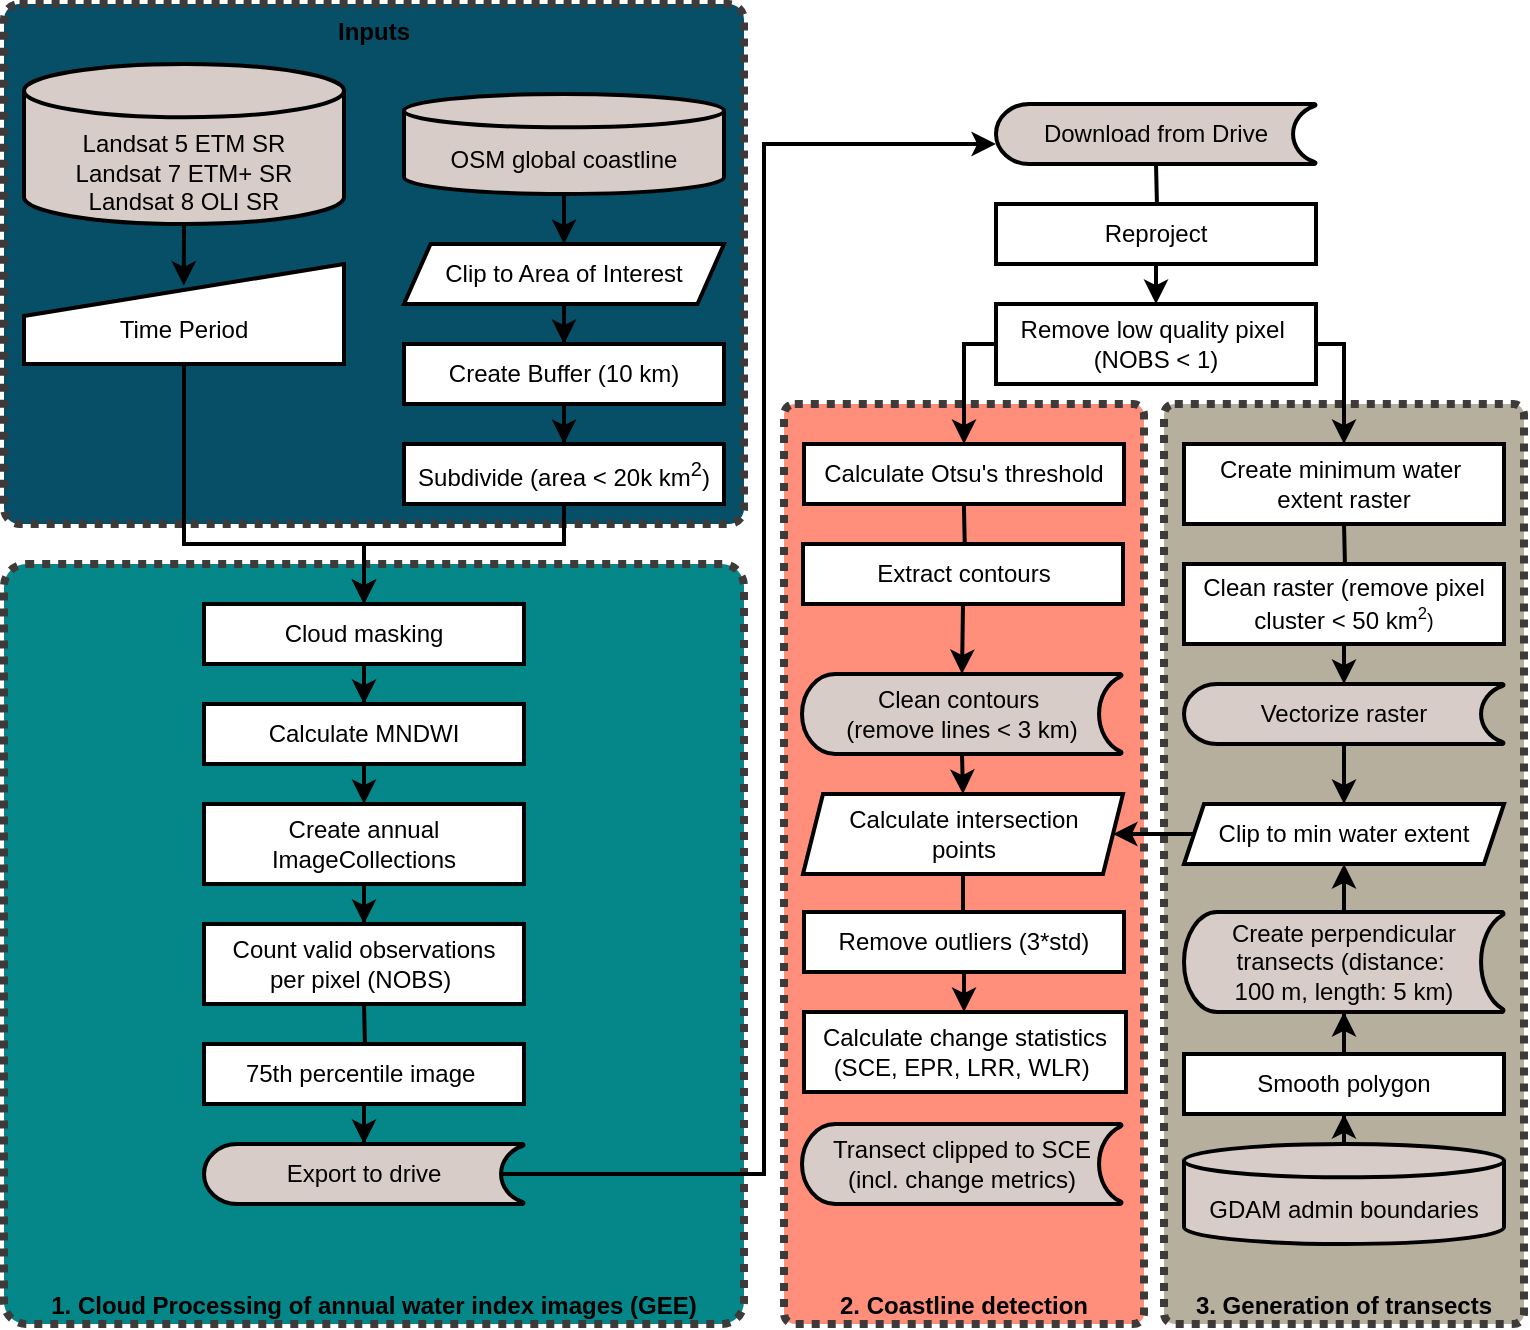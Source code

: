<mxfile scale="2" border="0">
    <diagram id="DBIpVV0om-4YAddCiOre" name="Page-1">
        <mxGraphModel dx="1137" dy="792" grid="1" gridSize="10" guides="1" tooltips="1" connect="1" arrows="1" fold="1" page="1" pageScale="1" pageWidth="827" pageHeight="1169" background="none" math="0" shadow="0">
            <root>
                <mxCell id="0"/>
                <mxCell id="1" parent="0"/>
                <mxCell id="156" value="&lt;b&gt;&lt;font color=&quot;#000000&quot;&gt;2. Coastline detection&lt;/font&gt;&lt;/b&gt;" style="rounded=1;whiteSpace=wrap;html=1;strokeWidth=4;arcSize=3;dashed=1;verticalAlign=bottom;rotation=0;dashPattern=1 1;fillColor=#FF8F7A;strokeColor=#3D3A39;" parent="1" vertex="1">
                    <mxGeometry x="410" y="260" width="180" height="460" as="geometry"/>
                </mxCell>
                <mxCell id="143" value="&lt;b&gt;&lt;font color=&quot;#000000&quot;&gt;Inputs&lt;/font&gt;&lt;/b&gt;" style="rounded=1;whiteSpace=wrap;html=1;strokeWidth=4;arcSize=3;dashed=1;verticalAlign=top;dashPattern=1 1;fillColor=#074E67;strokeColor=#3D3A39;" parent="1" vertex="1">
                    <mxGeometry x="20" y="60" width="370" height="260" as="geometry"/>
                </mxCell>
                <mxCell id="137" value="&lt;b&gt;&lt;font color=&quot;#000000&quot;&gt;1. Cloud Processing of annual water index images (GEE)&lt;/font&gt;&lt;/b&gt;" style="rounded=1;whiteSpace=wrap;html=1;strokeWidth=4;arcSize=3;dashed=1;verticalAlign=bottom;dashPattern=1 1;fillColor=#05878a;strokeColor=#3D3A39;" parent="1" vertex="1">
                    <mxGeometry x="20" y="340" width="370" height="380" as="geometry"/>
                </mxCell>
                <mxCell id="140" value="&lt;b&gt;&lt;font color=&quot;#000000&quot;&gt;3. Generation&amp;nbsp;of transects&lt;/font&gt;&lt;/b&gt;" style="rounded=1;whiteSpace=wrap;html=1;strokeWidth=4;arcSize=3;dashed=1;verticalAlign=bottom;rotation=0;dashPattern=1 1;fillColor=#B6AF9D;strokeColor=#3D3A39;" parent="1" vertex="1">
                    <mxGeometry x="600" y="260" width="180" height="460" as="geometry"/>
                </mxCell>
                <mxCell id="132" style="edgeStyle=orthogonalEdgeStyle;rounded=0;orthogonalLoop=1;jettySize=auto;html=1;exitX=0.5;exitY=1;exitDx=0;exitDy=0;exitPerimeter=0;entryX=0.499;entryY=0.217;entryDx=0;entryDy=0;entryPerimeter=0;strokeWidth=2;" parent="1" source="8" target="11" edge="1">
                    <mxGeometry relative="1" as="geometry"/>
                </mxCell>
                <mxCell id="8" value="&lt;br&gt;&lt;br&gt;Landsat 5 ETM SR&lt;br&gt;Landsat 7 ETM+ SR&lt;br&gt;Landsat 8 OLI SR" style="strokeWidth=2;html=1;shape=mxgraph.flowchart.database;whiteSpace=wrap;verticalAlign=middle;fillColor=#d7ccc8;" parent="1" vertex="1">
                    <mxGeometry x="30" y="90" width="160" height="80" as="geometry"/>
                </mxCell>
                <mxCell id="110" style="edgeStyle=orthogonalEdgeStyle;rounded=0;orthogonalLoop=1;jettySize=auto;html=1;exitX=0.5;exitY=1;exitDx=0;exitDy=0;exitPerimeter=0;entryX=0.5;entryY=0;entryDx=0;entryDy=0;strokeWidth=2;" parent="1" source="10" target="109" edge="1">
                    <mxGeometry relative="1" as="geometry"/>
                </mxCell>
                <mxCell id="10" value="&lt;br&gt;OSM global coastline" style="strokeWidth=2;html=1;shape=mxgraph.flowchart.database;whiteSpace=wrap;verticalAlign=middle;fillColor=#d7ccc8;" parent="1" vertex="1">
                    <mxGeometry x="220" y="105" width="160" height="50" as="geometry"/>
                </mxCell>
                <mxCell id="128" style="edgeStyle=orthogonalEdgeStyle;rounded=0;orthogonalLoop=1;jettySize=auto;html=1;exitX=0.5;exitY=1;exitDx=0;exitDy=0;entryX=0.5;entryY=0;entryDx=0;entryDy=0;strokeWidth=2;" parent="1" source="11" edge="1">
                    <mxGeometry relative="1" as="geometry">
                        <Array as="points">
                            <mxPoint x="110" y="240"/>
                            <mxPoint x="110" y="330"/>
                            <mxPoint x="200" y="330"/>
                        </Array>
                        <mxPoint x="200" y="360.0" as="targetPoint"/>
                    </mxGeometry>
                </mxCell>
                <mxCell id="11" value="&lt;br&gt;Time Period" style="html=1;strokeWidth=2;shape=manualInput;whiteSpace=wrap;rounded=1;size=26;arcSize=0;" parent="1" vertex="1">
                    <mxGeometry x="30" y="190" width="160" height="50" as="geometry"/>
                </mxCell>
                <mxCell id="17" value="" style="edgeStyle=orthogonalEdgeStyle;rounded=0;orthogonalLoop=1;jettySize=auto;html=1;strokeWidth=2;" parent="1" source="14" target="16" edge="1">
                    <mxGeometry relative="1" as="geometry"/>
                </mxCell>
                <mxCell id="14" value="Create Buffer (10 km)" style="whiteSpace=wrap;html=1;strokeWidth=2;" parent="1" vertex="1">
                    <mxGeometry x="220" y="230" width="160" height="30" as="geometry"/>
                </mxCell>
                <mxCell id="23" style="edgeStyle=orthogonalEdgeStyle;rounded=0;orthogonalLoop=1;jettySize=auto;html=1;exitX=0.5;exitY=1;exitDx=0;exitDy=0;strokeWidth=2;entryX=0.5;entryY=0;entryDx=0;entryDy=0;" parent="1" source="16" target="25" edge="1">
                    <mxGeometry relative="1" as="geometry">
                        <mxPoint x="200" y="360" as="targetPoint"/>
                        <Array as="points">
                            <mxPoint x="300" y="330"/>
                            <mxPoint x="200" y="330"/>
                        </Array>
                    </mxGeometry>
                </mxCell>
                <mxCell id="16" value="Subdivide (area &amp;lt; 20k km&lt;sup&gt;2&lt;/sup&gt;)" style="whiteSpace=wrap;html=1;strokeWidth=2;" parent="1" vertex="1">
                    <mxGeometry x="220" y="280" width="160" height="30" as="geometry"/>
                </mxCell>
                <mxCell id="28" value="" style="edgeStyle=orthogonalEdgeStyle;rounded=0;orthogonalLoop=1;jettySize=auto;html=1;strokeWidth=2;" parent="1" source="25" target="27" edge="1">
                    <mxGeometry relative="1" as="geometry"/>
                </mxCell>
                <mxCell id="25" value="Cloud masking" style="whiteSpace=wrap;html=1;strokeWidth=2;" parent="1" vertex="1">
                    <mxGeometry x="120" y="360" width="160" height="30" as="geometry"/>
                </mxCell>
                <mxCell id="31" style="edgeStyle=orthogonalEdgeStyle;rounded=0;orthogonalLoop=1;jettySize=auto;html=1;exitX=0.5;exitY=1;exitDx=0;exitDy=0;entryX=0.5;entryY=0;entryDx=0;entryDy=0;strokeWidth=2;" parent="1" source="27" target="29" edge="1">
                    <mxGeometry relative="1" as="geometry"/>
                </mxCell>
                <mxCell id="27" value="Calculate MNDWI" style="whiteSpace=wrap;html=1;strokeWidth=2;" parent="1" vertex="1">
                    <mxGeometry x="120" y="410" width="160" height="30" as="geometry"/>
                </mxCell>
                <mxCell id="33" value="" style="edgeStyle=orthogonalEdgeStyle;rounded=0;orthogonalLoop=1;jettySize=auto;html=1;strokeWidth=2;entryX=0.5;entryY=0;entryDx=0;entryDy=0;" parent="1" source="29" target="141" edge="1">
                    <mxGeometry relative="1" as="geometry">
                        <mxPoint x="200" y="530" as="targetPoint"/>
                    </mxGeometry>
                </mxCell>
                <mxCell id="29" value="Create annual ImageCollections" style="whiteSpace=wrap;html=1;strokeWidth=2;" parent="1" vertex="1">
                    <mxGeometry x="120" y="460" width="160" height="40" as="geometry"/>
                </mxCell>
                <mxCell id="35" value="" style="edgeStyle=orthogonalEdgeStyle;rounded=0;orthogonalLoop=1;jettySize=auto;html=1;strokeWidth=2;" parent="1" target="34" edge="1">
                    <mxGeometry relative="1" as="geometry">
                        <mxPoint x="200" y="560" as="sourcePoint"/>
                    </mxGeometry>
                </mxCell>
                <mxCell id="167" value="" style="edgeStyle=orthogonalEdgeStyle;rounded=0;orthogonalLoop=1;jettySize=auto;html=1;strokeWidth=2;" parent="1" source="34" target="142" edge="1">
                    <mxGeometry relative="1" as="geometry"/>
                </mxCell>
                <mxCell id="34" value="&lt;span style=&quot;font-family: &amp;#34;helvetica&amp;#34;&quot;&gt;75th&amp;nbsp;percentile image&amp;nbsp;&lt;/span&gt;" style="whiteSpace=wrap;html=1;strokeWidth=2;" parent="1" vertex="1">
                    <mxGeometry x="120" y="580" width="160" height="30" as="geometry"/>
                </mxCell>
                <mxCell id="36" style="edgeStyle=orthogonalEdgeStyle;rounded=0;orthogonalLoop=1;jettySize=auto;html=1;exitX=0.5;exitY=1;exitDx=0;exitDy=0;" parent="1" source="34" target="34" edge="1">
                    <mxGeometry relative="1" as="geometry"/>
                </mxCell>
                <mxCell id="48" value="" style="edgeStyle=orthogonalEdgeStyle;rounded=0;orthogonalLoop=1;jettySize=auto;html=1;exitX=0.93;exitY=0.5;exitDx=0;exitDy=0;exitPerimeter=0;strokeWidth=2;entryX=0;entryY=0.5;entryDx=0;entryDy=0;entryPerimeter=0;" parent="1" source="142" edge="1">
                    <mxGeometry relative="1" as="geometry">
                        <mxPoint x="258.8" y="760" as="sourcePoint"/>
                        <mxPoint x="516" y="130" as="targetPoint"/>
                        <Array as="points">
                            <mxPoint x="400" y="645"/>
                            <mxPoint x="400" y="130"/>
                        </Array>
                    </mxGeometry>
                </mxCell>
                <mxCell id="50" value="" style="edgeStyle=orthogonalEdgeStyle;rounded=0;orthogonalLoop=1;jettySize=auto;html=1;strokeWidth=2;" parent="1" target="49" edge="1">
                    <mxGeometry relative="1" as="geometry">
                        <mxPoint x="596" y="140" as="sourcePoint"/>
                    </mxGeometry>
                </mxCell>
                <mxCell id="52" value="" style="edgeStyle=orthogonalEdgeStyle;rounded=0;orthogonalLoop=1;jettySize=auto;html=1;strokeWidth=2;" parent="1" source="49" edge="1">
                    <mxGeometry relative="1" as="geometry">
                        <mxPoint x="596.034" y="210" as="targetPoint"/>
                    </mxGeometry>
                </mxCell>
                <mxCell id="49" value="Reproject" style="whiteSpace=wrap;html=1;dashed=0;strokeWidth=2;" parent="1" vertex="1">
                    <mxGeometry x="516" y="160" width="160" height="30" as="geometry"/>
                </mxCell>
                <mxCell id="60" value="" style="edgeStyle=orthogonalEdgeStyle;rounded=0;orthogonalLoop=1;jettySize=auto;html=1;strokeWidth=2;" parent="1" target="59" edge="1">
                    <mxGeometry relative="1" as="geometry">
                        <mxPoint x="499.941" y="310" as="sourcePoint"/>
                    </mxGeometry>
                </mxCell>
                <mxCell id="133" style="edgeStyle=orthogonalEdgeStyle;rounded=0;orthogonalLoop=1;jettySize=auto;html=1;exitX=0.5;exitY=1;exitDx=0;exitDy=0;entryX=0.5;entryY=0;entryDx=0;entryDy=0;strokeWidth=2;entryPerimeter=0;" parent="1" source="59" target="121" edge="1">
                    <mxGeometry relative="1" as="geometry">
                        <mxPoint x="501" y="380.0" as="targetPoint"/>
                    </mxGeometry>
                </mxCell>
                <mxCell id="59" value="&lt;span&gt;Extract contours&lt;/span&gt;" style="whiteSpace=wrap;html=1;dashed=0;strokeWidth=2;" parent="1" vertex="1">
                    <mxGeometry x="419.5" y="330" width="160" height="30" as="geometry"/>
                </mxCell>
                <mxCell id="67" value="" style="edgeStyle=orthogonalEdgeStyle;rounded=0;orthogonalLoop=1;jettySize=auto;html=1;strokeWidth=2;" parent="1" target="66" edge="1">
                    <mxGeometry relative="1" as="geometry">
                        <mxPoint x="690" y="320" as="sourcePoint"/>
                    </mxGeometry>
                </mxCell>
                <mxCell id="69" value="" style="edgeStyle=orthogonalEdgeStyle;rounded=0;orthogonalLoop=1;jettySize=auto;html=1;strokeWidth=2;" parent="1" source="66" edge="1">
                    <mxGeometry relative="1" as="geometry">
                        <mxPoint x="690" y="400" as="targetPoint"/>
                    </mxGeometry>
                </mxCell>
                <mxCell id="66" value="Clean raster (remove pixel cluster &amp;lt; 50 km&lt;span style=&quot;font-size: 10px&quot;&gt;&lt;sup&gt;2&lt;/sup&gt;)&lt;/span&gt;" style="whiteSpace=wrap;html=1;dashed=0;strokeWidth=2;" parent="1" vertex="1">
                    <mxGeometry x="610" y="340" width="160" height="40" as="geometry"/>
                </mxCell>
                <mxCell id="162" value="" style="edgeStyle=orthogonalEdgeStyle;rounded=0;orthogonalLoop=1;jettySize=auto;html=1;strokeWidth=2;entryX=0.5;entryY=1;entryDx=0;entryDy=0;" parent="1" source="70" target="73" edge="1">
                    <mxGeometry relative="1" as="geometry"/>
                </mxCell>
                <mxCell id="70" value="&lt;br&gt;GDAM admin boundaries" style="strokeWidth=2;html=1;shape=mxgraph.flowchart.database;whiteSpace=wrap;verticalAlign=middle;fillColor=#d7ccc8;" parent="1" vertex="1">
                    <mxGeometry x="610" y="630" width="160" height="50" as="geometry"/>
                </mxCell>
                <mxCell id="163" value="" style="edgeStyle=orthogonalEdgeStyle;rounded=0;orthogonalLoop=1;jettySize=auto;html=1;strokeWidth=2;" parent="1" source="73" target="116" edge="1">
                    <mxGeometry relative="1" as="geometry"/>
                </mxCell>
                <mxCell id="73" value="Smooth polygon" style="whiteSpace=wrap;html=1;dashed=0;strokeWidth=2;" parent="1" vertex="1">
                    <mxGeometry x="610" y="585" width="160" height="30" as="geometry"/>
                </mxCell>
                <mxCell id="154" value="" style="edgeStyle=orthogonalEdgeStyle;rounded=0;orthogonalLoop=1;jettySize=auto;html=1;entryX=0.5;entryY=0;entryDx=0;entryDy=0;strokeWidth=2;" parent="1" source="90" target="144" edge="1">
                    <mxGeometry relative="1" as="geometry"/>
                </mxCell>
                <mxCell id="90" value="Calculate intersection &lt;br&gt;points" style="shape=parallelogram;perimeter=parallelogramPerimeter;whiteSpace=wrap;html=1;fixedSize=1;dashed=0;strokeWidth=2;size=10;" parent="1" vertex="1">
                    <mxGeometry x="419.5" y="455" width="160" height="40" as="geometry"/>
                </mxCell>
                <mxCell id="76zILk3vPqKs6lgeviAI-170" style="edgeStyle=orthogonalEdgeStyle;rounded=0;orthogonalLoop=1;jettySize=auto;html=1;exitX=0.5;exitY=1;exitDx=0;exitDy=0;strokeWidth=2;" parent="1" source="109" target="14" edge="1">
                    <mxGeometry relative="1" as="geometry"/>
                </mxCell>
                <mxCell id="109" value="&lt;span&gt;Clip to Area of Interest&lt;/span&gt;" style="shape=parallelogram;perimeter=parallelogramPerimeter;whiteSpace=wrap;html=1;dashed=0;size=0.083;strokeWidth=2;" parent="1" vertex="1">
                    <mxGeometry x="220" y="180" width="160" height="30" as="geometry"/>
                </mxCell>
                <mxCell id="112" style="edgeStyle=orthogonalEdgeStyle;rounded=0;orthogonalLoop=1;jettySize=auto;html=1;exitX=1;exitY=0.5;exitDx=0;exitDy=0;entryX=0.5;entryY=0;entryDx=0;entryDy=0;strokeWidth=2;" parent="1" source="119" target="114" edge="1">
                    <mxGeometry relative="1" as="geometry">
                        <mxPoint x="668.8" y="220" as="sourcePoint"/>
                        <mxPoint x="700" y="280" as="targetPoint"/>
                        <Array as="points">
                            <mxPoint x="690" y="230"/>
                        </Array>
                    </mxGeometry>
                </mxCell>
                <mxCell id="113" value="Download from Drive" style="strokeWidth=2;html=1;shape=mxgraph.flowchart.stored_data;whiteSpace=wrap;fillColor=#d7ccc8;" parent="1" vertex="1">
                    <mxGeometry x="516" y="110" width="160" height="30" as="geometry"/>
                </mxCell>
                <mxCell id="114" value="Create minimum water&amp;nbsp;&lt;br&gt;extent raster" style="whiteSpace=wrap;html=1;dashed=0;strokeWidth=2;" parent="1" vertex="1">
                    <mxGeometry x="610" y="280" width="160" height="40" as="geometry"/>
                </mxCell>
                <mxCell id="134" style="edgeStyle=orthogonalEdgeStyle;rounded=0;orthogonalLoop=1;jettySize=auto;html=1;exitX=0.5;exitY=1;exitDx=0;exitDy=0;exitPerimeter=0;entryX=0.5;entryY=0;entryDx=0;entryDy=0;strokeWidth=2;" parent="1" source="115" target="118" edge="1">
                    <mxGeometry relative="1" as="geometry"/>
                </mxCell>
                <mxCell id="115" value="Vectorize raster" style="strokeWidth=2;html=1;shape=mxgraph.flowchart.stored_data;whiteSpace=wrap;fillColor=#d7ccc8;" parent="1" vertex="1">
                    <mxGeometry x="610" y="400" width="160" height="30" as="geometry"/>
                </mxCell>
                <mxCell id="125" style="edgeStyle=orthogonalEdgeStyle;rounded=0;orthogonalLoop=1;jettySize=auto;html=1;exitX=0.5;exitY=0;exitDx=0;exitDy=0;exitPerimeter=0;entryX=0.5;entryY=1;entryDx=0;entryDy=0;strokeWidth=2;" parent="1" source="116" target="118" edge="1">
                    <mxGeometry relative="1" as="geometry"/>
                </mxCell>
                <mxCell id="116" value="Create perpendicular transects (distance:&amp;nbsp;&lt;br&gt;100 m, length: 5 km)" style="strokeWidth=2;html=1;shape=mxgraph.flowchart.stored_data;whiteSpace=wrap;fillColor=#d7ccc8;" parent="1" vertex="1">
                    <mxGeometry x="610" y="514" width="160" height="50" as="geometry"/>
                </mxCell>
                <mxCell id="76zILk3vPqKs6lgeviAI-175" style="edgeStyle=orthogonalEdgeStyle;rounded=0;orthogonalLoop=1;jettySize=auto;html=1;exitX=0;exitY=0.5;exitDx=0;exitDy=0;strokeWidth=2;" parent="1" source="118" target="90" edge="1">
                    <mxGeometry relative="1" as="geometry"/>
                </mxCell>
                <mxCell id="118" value="Clip to min water extent" style="shape=parallelogram;perimeter=parallelogramPerimeter;whiteSpace=wrap;html=1;fixedSize=1;dashed=0;strokeWidth=2;size=10;" parent="1" vertex="1">
                    <mxGeometry x="610" y="460" width="160" height="30" as="geometry"/>
                </mxCell>
                <mxCell id="164" style="edgeStyle=orthogonalEdgeStyle;rounded=0;orthogonalLoop=1;jettySize=auto;html=1;exitX=0;exitY=0.5;exitDx=0;exitDy=0;strokeWidth=2;" parent="1" source="119" target="120" edge="1">
                    <mxGeometry relative="1" as="geometry">
                        <Array as="points">
                            <mxPoint x="500" y="230"/>
                        </Array>
                    </mxGeometry>
                </mxCell>
                <mxCell id="119" value="Remove low quality pixel&amp;nbsp;&lt;br&gt;(NOBS &amp;lt; 1)" style="whiteSpace=wrap;html=1;dashed=0;strokeWidth=2;" parent="1" vertex="1">
                    <mxGeometry x="516" y="210" width="160" height="40" as="geometry"/>
                </mxCell>
                <mxCell id="120" value="&lt;span&gt;Calculate Otsu's threshold&lt;/span&gt;" style="whiteSpace=wrap;html=1;dashed=0;strokeWidth=2;" parent="1" vertex="1">
                    <mxGeometry x="420" y="280" width="160" height="30" as="geometry"/>
                </mxCell>
                <mxCell id="76zILk3vPqKs6lgeviAI-171" style="edgeStyle=orthogonalEdgeStyle;rounded=0;orthogonalLoop=1;jettySize=auto;html=1;exitX=0.5;exitY=1;exitDx=0;exitDy=0;exitPerimeter=0;entryX=0.5;entryY=0;entryDx=0;entryDy=0;strokeWidth=2;" parent="1" source="121" target="90" edge="1">
                    <mxGeometry relative="1" as="geometry"/>
                </mxCell>
                <mxCell id="121" value="Clean contours&amp;nbsp;&lt;br&gt;(remove lines &amp;lt; 3 km)" style="strokeWidth=2;html=1;shape=mxgraph.flowchart.stored_data;whiteSpace=wrap;fillColor=#d7ccc8;" parent="1" vertex="1">
                    <mxGeometry x="419" y="395" width="160" height="40" as="geometry"/>
                </mxCell>
                <mxCell id="135" value="Transect clipped to SCE&lt;br&gt;(incl. change metrics)" style="strokeWidth=2;html=1;shape=mxgraph.flowchart.stored_data;whiteSpace=wrap;fillColor=#d7ccc8;" parent="1" vertex="1">
                    <mxGeometry x="419" y="620" width="160" height="40" as="geometry"/>
                </mxCell>
                <mxCell id="141" value="Count valid observations &lt;br&gt;per pixel (NOBS)&amp;nbsp;" style="whiteSpace=wrap;html=1;strokeWidth=2;" parent="1" vertex="1">
                    <mxGeometry x="120" y="520" width="160" height="40" as="geometry"/>
                </mxCell>
                <mxCell id="142" value="Export to drive" style="strokeWidth=2;html=1;shape=mxgraph.flowchart.stored_data;whiteSpace=wrap;fillColor=#d7ccc8;" parent="1" vertex="1">
                    <mxGeometry x="120" y="630" width="160" height="30" as="geometry"/>
                </mxCell>
                <mxCell id="150" value="" style="edgeStyle=orthogonalEdgeStyle;rounded=0;orthogonalLoop=1;jettySize=auto;html=1;entryX=0.5;entryY=0;entryDx=0;entryDy=0;" parent="1" source="144" target="144" edge="1">
                    <mxGeometry relative="1" as="geometry">
                        <Array as="points">
                            <mxPoint x="500" y="550"/>
                            <mxPoint x="500" y="550"/>
                        </Array>
                    </mxGeometry>
                </mxCell>
                <mxCell id="155" value="" style="edgeStyle=orthogonalEdgeStyle;rounded=0;orthogonalLoop=1;jettySize=auto;html=1;strokeWidth=2;" parent="1" source="144" target="145" edge="1">
                    <mxGeometry relative="1" as="geometry"/>
                </mxCell>
                <mxCell id="144" value="Remove outliers (3*std)" style="whiteSpace=wrap;html=1;dashed=0;strokeWidth=2;" parent="1" vertex="1">
                    <mxGeometry x="420" y="514" width="160" height="30" as="geometry"/>
                </mxCell>
                <mxCell id="145" value="Calculate change statistics (SCE, EPR, LRR, WLR)&amp;nbsp;" style="whiteSpace=wrap;html=1;dashed=0;strokeWidth=2;" parent="1" vertex="1">
                    <mxGeometry x="420" y="564" width="161" height="40" as="geometry"/>
                </mxCell>
            </root>
        </mxGraphModel>
    </diagram>
    <diagram id="6Ny9rp721MdE1ZF3W5BB" name="Page-2">
        &#xa;        &#xa;&#xa;
        <mxGraphModel dx="1137" dy="792" grid="1" gridSize="10" guides="1" tooltips="1" connect="1" arrows="1" fold="1" page="1" pageScale="1" pageWidth="827" pageHeight="1169" math="0" shadow="0">
            &#xa;            &#xa;&#xa;
            <root>
                &#xa;                &#xa;&#xa;
                <mxCell id="G7kzEWV4rixR5eIOQa-x-0"/>
                &#xa;                &#xa;&#xa;
                <mxCell id="G7kzEWV4rixR5eIOQa-x-1" parent="G7kzEWV4rixR5eIOQa-x-0"/>
                &#xa;                &#xa;&#xa;
                <mxCell id="u1eGhXLBOdqfg7JLbnb1-4" value="&lt;font color=&quot;#000000&quot;&gt;&lt;b&gt;Tidal shoreline displacement&amp;nbsp;&lt;/b&gt;&lt;/font&gt;" style="rounded=1;whiteSpace=wrap;html=1;strokeWidth=4;arcSize=3;dashed=1;verticalAlign=top;fontColor=#ffffff;rotation=0;dashPattern=1 1;strokeColor=#808080;fillColor=#CCFFCC;" parent="G7kzEWV4rixR5eIOQa-x-1" vertex="1">
                    &#xa;                    &#xa;&#xa;
                    <mxGeometry x="630" y="40" width="177" height="340" as="geometry"/>
                    &#xa;                    &#xa;&#xa;
                </mxCell>
                &#xa;                &#xa;&#xa;
                <mxCell id="u1eGhXLBOdqfg7JLbnb1-1" value="&lt;font color=&quot;#000000&quot;&gt;&lt;b&gt;Extraction of shoreline pairs&lt;/b&gt;&lt;/font&gt;" style="rounded=1;whiteSpace=wrap;html=1;strokeWidth=4;arcSize=3;dashed=1;verticalAlign=top;fontColor=#ffffff;rotation=0;dashPattern=1 1;strokeColor=#808080;fillColor=#99CCFF;" parent="G7kzEWV4rixR5eIOQa-x-1" vertex="1">
                    &#xa;                    &#xa;&#xa;
                    <mxGeometry x="230" y="40" width="380" height="340" as="geometry"/>
                    &#xa;                    &#xa;&#xa;
                </mxCell>
                &#xa;                &#xa;&#xa;
                <mxCell id="u1eGhXLBOdqfg7JLbnb1-0" value="&lt;b&gt;&lt;font color=&quot;#000000&quot;&gt;Low and high tide dates&lt;/font&gt;&lt;/b&gt;" style="rounded=1;whiteSpace=wrap;html=1;strokeWidth=4;arcSize=3;dashed=1;verticalAlign=top;fontColor=#ffffff;rotation=0;dashPattern=1 1;strokeColor=#808080;fillColor=#FFCC99;" parent="G7kzEWV4rixR5eIOQa-x-1" vertex="1">
                    &#xa;                    &#xa;&#xa;
                    <mxGeometry x="30" y="40" width="180" height="340" as="geometry"/>
                    &#xa;                    &#xa;&#xa;
                </mxCell>
                &#xa;                &#xa;&#xa;
                <mxCell id="kwWeuMt8KLDTQIKXIecI-9" value="" style="edgeStyle=orthogonalEdgeStyle;rounded=0;orthogonalLoop=1;jettySize=auto;html=1;entryX=0.5;entryY=0;entryDx=0;entryDy=0;" parent="G7kzEWV4rixR5eIOQa-x-1" source="xpRjQaF-fiDgOGQCr5oi-0" target="kwWeuMt8KLDTQIKXIecI-0" edge="1">
                    &#xa;                    &#xa;&#xa;
                    <mxGeometry relative="1" as="geometry"/>
                    &#xa;                    &#xa;&#xa;
                </mxCell>
                &#xa;                &#xa;&#xa;
                <mxCell id="xpRjQaF-fiDgOGQCr5oi-0" value="&lt;br&gt;Hourly sea level data" style="strokeWidth=2;html=1;shape=mxgraph.flowchart.database;whiteSpace=wrap;verticalAlign=middle;" parent="G7kzEWV4rixR5eIOQa-x-1" vertex="1">
                    &#xa;                    &#xa;&#xa;
                    <mxGeometry x="40" y="80" width="160" height="60" as="geometry"/>
                    &#xa;                    &#xa;&#xa;
                </mxCell>
                &#xa;                &#xa;&#xa;
                <mxCell id="kwWeuMt8KLDTQIKXIecI-10" value="" style="edgeStyle=orthogonalEdgeStyle;rounded=0;orthogonalLoop=1;jettySize=auto;html=1;entryX=0.5;entryY=0;entryDx=0;entryDy=0;" parent="G7kzEWV4rixR5eIOQa-x-1" source="kwWeuMt8KLDTQIKXIecI-0" edge="1">
                    &#xa;                    &#xa;&#xa;
                    <mxGeometry relative="1" as="geometry">
                        &#xa;                        &#xa;&#xa;
                        <mxPoint x="120.0" y="210" as="targetPoint"/>
                        &#xa;                        &#xa;&#xa;
                    </mxGeometry>
                    &#xa;                    &#xa;&#xa;
                </mxCell>
                &#xa;                &#xa;&#xa;
                <mxCell id="kwWeuMt8KLDTQIKXIecI-0" value="Cleaning" style="whiteSpace=wrap;html=1;strokeWidth=2;" parent="G7kzEWV4rixR5eIOQa-x-1" vertex="1">
                    &#xa;                    &#xa;&#xa;
                    <mxGeometry x="40" y="161" width="160" height="29" as="geometry"/>
                    &#xa;                    &#xa;&#xa;
                </mxCell>
                &#xa;                &#xa;&#xa;
                <mxCell id="kwWeuMt8KLDTQIKXIecI-44" value="" style="edgeStyle=orthogonalEdgeStyle;rounded=0;orthogonalLoop=1;jettySize=auto;html=1;entryX=1;entryY=0.5;entryDx=0;entryDy=0;" parent="G7kzEWV4rixR5eIOQa-x-1" source="kwWeuMt8KLDTQIKXIecI-1" target="3BvnnZRM6rv_4ZSRyspK-0" edge="1">
                    &#xa;                    &#xa;&#xa;
                    <mxGeometry relative="1" as="geometry">
                        &#xa;                        &#xa;&#xa;
                        <mxPoint x="200" y="225" as="targetPoint"/>
                        &#xa;                        &#xa;&#xa;
                    </mxGeometry>
                    &#xa;                    &#xa;&#xa;
                </mxCell>
                &#xa;                &#xa;&#xa;
                <mxCell id="kwWeuMt8KLDTQIKXIecI-1" value="Get overpass time" style="whiteSpace=wrap;html=1;strokeWidth=2;" parent="G7kzEWV4rixR5eIOQa-x-1" vertex="1">
                    &#xa;                    &#xa;&#xa;
                    <mxGeometry x="242" y="210" width="158" height="30" as="geometry"/>
                    &#xa;                    &#xa;&#xa;
                </mxCell>
                &#xa;                &#xa;&#xa;
                <mxCell id="kwWeuMt8KLDTQIKXIecI-6" value="" style="edgeStyle=orthogonalEdgeStyle;rounded=0;orthogonalLoop=1;jettySize=auto;html=1;entryX=0.5;entryY=0;entryDx=0;entryDy=0;" parent="G7kzEWV4rixR5eIOQa-x-1" source="kwWeuMt8KLDTQIKXIecI-2" target="kwWeuMt8KLDTQIKXIecI-3" edge="1">
                    &#xa;                    &#xa;&#xa;
                    <mxGeometry relative="1" as="geometry"/>
                    &#xa;                    &#xa;&#xa;
                </mxCell>
                &#xa;                &#xa;&#xa;
                <mxCell id="kwWeuMt8KLDTQIKXIecI-2" value="&lt;br&gt;Landsat SR archive" style="strokeWidth=2;html=1;shape=mxgraph.flowchart.database;whiteSpace=wrap;verticalAlign=middle;" parent="G7kzEWV4rixR5eIOQa-x-1" vertex="1">
                    &#xa;                    &#xa;&#xa;
                    <mxGeometry x="242" y="80" width="158" height="60" as="geometry"/>
                    &#xa;                    &#xa;&#xa;
                </mxCell>
                &#xa;                &#xa;&#xa;
                <mxCell id="kwWeuMt8KLDTQIKXIecI-11" value="" style="edgeStyle=orthogonalEdgeStyle;rounded=0;orthogonalLoop=1;jettySize=auto;html=1;" parent="G7kzEWV4rixR5eIOQa-x-1" target="kwWeuMt8KLDTQIKXIecI-5" edge="1">
                    &#xa;                    &#xa;&#xa;
                    <mxGeometry relative="1" as="geometry">
                        &#xa;                        &#xa;&#xa;
                        <mxPoint x="120.0" y="240" as="sourcePoint"/>
                        &#xa;                        &#xa;&#xa;
                    </mxGeometry>
                    &#xa;                    &#xa;&#xa;
                </mxCell>
                &#xa;                &#xa;&#xa;
                <mxCell id="kwWeuMt8KLDTQIKXIecI-13" value="" style="edgeStyle=orthogonalEdgeStyle;rounded=0;orthogonalLoop=1;jettySize=auto;html=1;" parent="G7kzEWV4rixR5eIOQa-x-1" source="kwWeuMt8KLDTQIKXIecI-5" target="kwWeuMt8KLDTQIKXIecI-12" edge="1">
                    &#xa;                    &#xa;&#xa;
                    <mxGeometry relative="1" as="geometry"/>
                    &#xa;                    &#xa;&#xa;
                </mxCell>
                &#xa;                &#xa;&#xa;
                <mxCell id="kwWeuMt8KLDTQIKXIecI-5" value="Identify low/ high tide peaks (3-days-range)" style="whiteSpace=wrap;html=1;strokeWidth=2;" parent="G7kzEWV4rixR5eIOQa-x-1" vertex="1">
                    &#xa;                    &#xa;&#xa;
                    <mxGeometry x="40" y="260" width="160" height="40" as="geometry"/>
                    &#xa;                    &#xa;&#xa;
                </mxCell>
                &#xa;                &#xa;&#xa;
                <mxCell id="0Cl5kca043SfWDlE1Gfl-0" style="edgeStyle=orthogonalEdgeStyle;rounded=0;orthogonalLoop=1;jettySize=auto;html=1;exitX=1;exitY=0.5;exitDx=0;exitDy=0;entryX=0.04;entryY=0.499;entryDx=0;entryDy=0;entryPerimeter=0;" parent="G7kzEWV4rixR5eIOQa-x-1" source="kwWeuMt8KLDTQIKXIecI-12" target="3BvnnZRM6rv_4ZSRyspK-1" edge="1">
                    &#xa;                    &#xa;&#xa;
                    <mxGeometry relative="1" as="geometry">
                        &#xa;                        &#xa;&#xa;
                        <Array as="points">
                            &#xa;                            &#xa;&#xa;
                            <mxPoint x="220" y="340"/>
                            &#xa;                            &#xa;&#xa;
                            <mxPoint x="220" y="278"/>
                            &#xa;                            &#xa;&#xa;
                        </Array>
                        &#xa;                        &#xa;&#xa;
                    </mxGeometry>
                    &#xa;                    &#xa;&#xa;
                </mxCell>
                &#xa;                &#xa;&#xa;
                <mxCell id="kwWeuMt8KLDTQIKXIecI-12" value="Create low and high tide&amp;nbsp; date lists" style="whiteSpace=wrap;html=1;strokeWidth=2;" parent="G7kzEWV4rixR5eIOQa-x-1" vertex="1">
                    &#xa;                    &#xa;&#xa;
                    <mxGeometry x="40" y="320" width="160" height="40" as="geometry"/>
                    &#xa;                    &#xa;&#xa;
                </mxCell>
                &#xa;                &#xa;&#xa;
                <mxCell id="kwWeuMt8KLDTQIKXIecI-43" style="edgeStyle=orthogonalEdgeStyle;rounded=0;orthogonalLoop=1;jettySize=auto;html=1;exitX=0.5;exitY=1;exitDx=0;exitDy=0;entryX=0.5;entryY=0;entryDx=0;entryDy=0;" parent="G7kzEWV4rixR5eIOQa-x-1" source="kwWeuMt8KLDTQIKXIecI-3" target="kwWeuMt8KLDTQIKXIecI-1" edge="1">
                    &#xa;                    &#xa;&#xa;
                    <mxGeometry relative="1" as="geometry"/>
                    &#xa;                    &#xa;&#xa;
                </mxCell>
                &#xa;                &#xa;&#xa;
                <mxCell id="M9L3XV6rEVfdarkpNAo4-2" value="" style="edgeStyle=orthogonalEdgeStyle;rounded=0;orthogonalLoop=1;jettySize=auto;html=1;entryX=1;entryY=0.5;entryDx=0;entryDy=0;" parent="G7kzEWV4rixR5eIOQa-x-1" source="kwWeuMt8KLDTQIKXIecI-3" target="3BvnnZRM6rv_4ZSRyspK-1" edge="1">
                    &#xa;                    &#xa;&#xa;
                    <mxGeometry relative="1" as="geometry">
                        &#xa;                        &#xa;&#xa;
                        <Array as="points">
                            &#xa;                            &#xa;&#xa;
                            <mxPoint x="410" y="175"/>
                            &#xa;                            &#xa;&#xa;
                            <mxPoint x="410" y="278"/>
                            &#xa;                            &#xa;&#xa;
                        </Array>
                        &#xa;                        &#xa;&#xa;
                    </mxGeometry>
                    &#xa;                    &#xa;&#xa;
                </mxCell>
                &#xa;                &#xa;&#xa;
                <mxCell id="kwWeuMt8KLDTQIKXIecI-3" value="Clip to AOI" style="whiteSpace=wrap;html=1;strokeWidth=2;" parent="G7kzEWV4rixR5eIOQa-x-1" vertex="1">
                    &#xa;                    &#xa;&#xa;
                    <mxGeometry x="242" y="161" width="158" height="28" as="geometry"/>
                    &#xa;                    &#xa;&#xa;
                </mxCell>
                &#xa;                &#xa;&#xa;
                <mxCell id="kwWeuMt8KLDTQIKXIecI-26" value="" style="edgeStyle=orthogonalEdgeStyle;rounded=0;orthogonalLoop=1;jettySize=auto;html=1;" parent="G7kzEWV4rixR5eIOQa-x-1" target="kwWeuMt8KLDTQIKXIecI-23" edge="1">
                    &#xa;                    &#xa;&#xa;
                    <mxGeometry relative="1" as="geometry">
                        &#xa;                        &#xa;&#xa;
                        <mxPoint x="322.0" y="298" as="sourcePoint"/>
                        &#xa;                        &#xa;&#xa;
                    </mxGeometry>
                    &#xa;                    &#xa;&#xa;
                </mxCell>
                &#xa;                &#xa;&#xa;
                <mxCell id="M9L3XV6rEVfdarkpNAo4-0" style="edgeStyle=orthogonalEdgeStyle;rounded=0;orthogonalLoop=1;jettySize=auto;html=1;exitX=1;exitY=0.5;exitDx=0;exitDy=0;entryX=0;entryY=0.5;entryDx=0;entryDy=0;" parent="G7kzEWV4rixR5eIOQa-x-1" source="kwWeuMt8KLDTQIKXIecI-23" target="kwWeuMt8KLDTQIKXIecI-27" edge="1">
                    &#xa;                    &#xa;&#xa;
                    <mxGeometry relative="1" as="geometry">
                        &#xa;                        &#xa;&#xa;
                        <Array as="points">
                            &#xa;                            &#xa;&#xa;
                            <mxPoint x="420" y="338"/>
                            &#xa;                            &#xa;&#xa;
                            <mxPoint x="420" y="105"/>
                            &#xa;                            &#xa;&#xa;
                        </Array>
                        &#xa;                        &#xa;&#xa;
                    </mxGeometry>
                    &#xa;                    &#xa;&#xa;
                </mxCell>
                &#xa;                &#xa;&#xa;
                <mxCell id="kwWeuMt8KLDTQIKXIecI-23" value="Filter by AOI cloud cover &lt;br&gt;(&amp;lt; 20%)" style="whiteSpace=wrap;html=1;strokeWidth=2;" parent="G7kzEWV4rixR5eIOQa-x-1" vertex="1">
                    &#xa;                    &#xa;&#xa;
                    <mxGeometry x="242" y="318" width="158" height="40" as="geometry"/>
                    &#xa;                    &#xa;&#xa;
                </mxCell>
                &#xa;                &#xa;&#xa;
                <mxCell id="kwWeuMt8KLDTQIKXIecI-30" value="" style="edgeStyle=orthogonalEdgeStyle;rounded=0;orthogonalLoop=1;jettySize=auto;html=1;" parent="G7kzEWV4rixR5eIOQa-x-1" source="kwWeuMt8KLDTQIKXIecI-27" target="kwWeuMt8KLDTQIKXIecI-29" edge="1">
                    &#xa;                    &#xa;&#xa;
                    <mxGeometry relative="1" as="geometry"/>
                    &#xa;                    &#xa;&#xa;
                </mxCell>
                &#xa;                &#xa;&#xa;
                <mxCell id="kwWeuMt8KLDTQIKXIecI-27" value="Cloud masking" style="whiteSpace=wrap;html=1;strokeWidth=2;" parent="G7kzEWV4rixR5eIOQa-x-1" vertex="1">
                    &#xa;                    &#xa;&#xa;
                    <mxGeometry x="440" y="90" width="160" height="30" as="geometry"/>
                    &#xa;                    &#xa;&#xa;
                </mxCell>
                &#xa;                &#xa;&#xa;
                <mxCell id="kwWeuMt8KLDTQIKXIecI-32" value="" style="edgeStyle=orthogonalEdgeStyle;rounded=0;orthogonalLoop=1;jettySize=auto;html=1;" parent="G7kzEWV4rixR5eIOQa-x-1" source="kwWeuMt8KLDTQIKXIecI-29" target="kwWeuMt8KLDTQIKXIecI-31" edge="1">
                    &#xa;                    &#xa;&#xa;
                    <mxGeometry relative="1" as="geometry"/>
                    &#xa;                    &#xa;&#xa;
                </mxCell>
                &#xa;                &#xa;&#xa;
                <mxCell id="kwWeuMt8KLDTQIKXIecI-29" value="Create daily mosaics" style="whiteSpace=wrap;html=1;strokeWidth=2;" parent="G7kzEWV4rixR5eIOQa-x-1" vertex="1">
                    &#xa;                    &#xa;&#xa;
                    <mxGeometry x="440" y="140" width="160" height="30" as="geometry"/>
                    &#xa;                    &#xa;&#xa;
                </mxCell>
                &#xa;                &#xa;&#xa;
                <mxCell id="kwWeuMt8KLDTQIKXIecI-34" value="" style="edgeStyle=orthogonalEdgeStyle;rounded=0;orthogonalLoop=1;jettySize=auto;html=1;" parent="G7kzEWV4rixR5eIOQa-x-1" source="kwWeuMt8KLDTQIKXIecI-31" target="kwWeuMt8KLDTQIKXIecI-33" edge="1">
                    &#xa;                    &#xa;&#xa;
                    <mxGeometry relative="1" as="geometry"/>
                    &#xa;                    &#xa;&#xa;
                </mxCell>
                &#xa;                &#xa;&#xa;
                <mxCell id="kwWeuMt8KLDTQIKXIecI-31" value="Remove mosaics covering &lt;br&gt;&amp;lt; 2/3 of AOI" style="whiteSpace=wrap;html=1;strokeWidth=2;" parent="G7kzEWV4rixR5eIOQa-x-1" vertex="1">
                    &#xa;                    &#xa;&#xa;
                    <mxGeometry x="440" y="190" width="160" height="40" as="geometry"/>
                    &#xa;                    &#xa;&#xa;
                </mxCell>
                &#xa;                &#xa;&#xa;
                <mxCell id="kwWeuMt8KLDTQIKXIecI-36" value="" style="edgeStyle=orthogonalEdgeStyle;rounded=0;orthogonalLoop=1;jettySize=auto;html=1;" parent="G7kzEWV4rixR5eIOQa-x-1" source="kwWeuMt8KLDTQIKXIecI-33" edge="1">
                    &#xa;                    &#xa;&#xa;
                    <mxGeometry relative="1" as="geometry">
                        &#xa;                        &#xa;&#xa;
                        <mxPoint x="520" y="312" as="targetPoint"/>
                        &#xa;                        &#xa;&#xa;
                    </mxGeometry>
                    &#xa;                    &#xa;&#xa;
                </mxCell>
                &#xa;                &#xa;&#xa;
                <mxCell id="kwWeuMt8KLDTQIKXIecI-33" value="Create low and high tide image pairs&amp;nbsp;" style="whiteSpace=wrap;html=1;strokeWidth=2;" parent="G7kzEWV4rixR5eIOQa-x-1" vertex="1">
                    &#xa;                    &#xa;&#xa;
                    <mxGeometry x="440" y="250" width="160" height="40" as="geometry"/>
                    &#xa;                    &#xa;&#xa;
                </mxCell>
                &#xa;                &#xa;&#xa;
                <mxCell id="kwWeuMt8KLDTQIKXIecI-47" style="edgeStyle=orthogonalEdgeStyle;rounded=0;orthogonalLoop=1;jettySize=auto;html=1;exitX=0.5;exitY=1;exitDx=0;exitDy=0;exitPerimeter=0;" parent="G7kzEWV4rixR5eIOQa-x-1" source="kwWeuMt8KLDTQIKXIecI-41" target="kwWeuMt8KLDTQIKXIecI-46" edge="1">
                    &#xa;                    &#xa;&#xa;
                    <mxGeometry relative="1" as="geometry"/>
                    &#xa;                    &#xa;&#xa;
                </mxCell>
                &#xa;                &#xa;&#xa;
                <mxCell id="kwWeuMt8KLDTQIKXIecI-41" value="&lt;br&gt;OSM shoreline" style="strokeWidth=2;html=1;shape=mxgraph.flowchart.database;whiteSpace=wrap;verticalAlign=middle;" parent="G7kzEWV4rixR5eIOQa-x-1" vertex="1">
                    &#xa;                    &#xa;&#xa;
                    <mxGeometry x="634.5" y="80" width="160" height="60" as="geometry"/>
                    &#xa;                    &#xa;&#xa;
                </mxCell>
                &#xa;                &#xa;&#xa;
                <mxCell id="3BvnnZRM6rv_4ZSRyspK-8" style="edgeStyle=orthogonalEdgeStyle;rounded=0;orthogonalLoop=1;jettySize=auto;html=1;exitX=0.5;exitY=1;exitDx=0;exitDy=0;entryX=0.5;entryY=0;entryDx=0;entryDy=0;entryPerimeter=0;" parent="G7kzEWV4rixR5eIOQa-x-1" source="kwWeuMt8KLDTQIKXIecI-46" target="V4K2dW1cuAS5O3CDj_DF-3" edge="1">
                    &#xa;                    &#xa;&#xa;
                    <mxGeometry relative="1" as="geometry"/>
                    &#xa;                    &#xa;&#xa;
                </mxCell>
                &#xa;                &#xa;&#xa;
                <mxCell id="kwWeuMt8KLDTQIKXIecI-46" value="Clip to AOI" style="whiteSpace=wrap;html=1;strokeWidth=2;" parent="G7kzEWV4rixR5eIOQa-x-1" vertex="1">
                    &#xa;                    &#xa;&#xa;
                    <mxGeometry x="634.5" y="161" width="160" height="28" as="geometry"/>
                    &#xa;                    &#xa;&#xa;
                </mxCell>
                &#xa;                &#xa;&#xa;
                <mxCell id="M9L3XV6rEVfdarkpNAo4-3" value="" style="edgeStyle=orthogonalEdgeStyle;rounded=0;orthogonalLoop=1;jettySize=auto;html=1;exitX=0.93;exitY=0.5;exitDx=0;exitDy=0;exitPerimeter=0;" parent="G7kzEWV4rixR5eIOQa-x-1" source="V4K2dW1cuAS5O3CDj_DF-0" target="3BvnnZRM6rv_4ZSRyspK-5" edge="1">
                    &#xa;                    &#xa;&#xa;
                    <mxGeometry relative="1" as="geometry"/>
                    &#xa;                    &#xa;&#xa;
                </mxCell>
                &#xa;                &#xa;&#xa;
                <mxCell id="V4K2dW1cuAS5O3CDj_DF-0" value="&lt;span&gt;Extract smooth shorelines&amp;nbsp;&lt;/span&gt;&lt;br&gt;&lt;span&gt;(see Fig. 3)&lt;/span&gt;" style="strokeWidth=2;html=1;shape=mxgraph.flowchart.stored_data;whiteSpace=wrap;fillColor=#999999;" parent="G7kzEWV4rixR5eIOQa-x-1" vertex="1">
                    &#xa;                    &#xa;&#xa;
                    <mxGeometry x="440" y="312" width="160" height="40" as="geometry"/>
                    &#xa;                    &#xa;&#xa;
                </mxCell>
                &#xa;                &#xa;&#xa;
                <mxCell id="u1eGhXLBOdqfg7JLbnb1-3" style="edgeStyle=orthogonalEdgeStyle;rounded=0;orthogonalLoop=1;jettySize=auto;html=1;exitX=0.5;exitY=1;exitDx=0;exitDy=0;exitPerimeter=0;entryX=0.469;entryY=0.025;entryDx=0;entryDy=0;entryPerimeter=0;" parent="G7kzEWV4rixR5eIOQa-x-1" source="V4K2dW1cuAS5O3CDj_DF-3" target="3BvnnZRM6rv_4ZSRyspK-5" edge="1">
                    &#xa;                    &#xa;&#xa;
                    <mxGeometry relative="1" as="geometry"/>
                    &#xa;                    &#xa;&#xa;
                </mxCell>
                &#xa;                &#xa;&#xa;
                <mxCell id="V4K2dW1cuAS5O3CDj_DF-3" value="Create shore-normal transects (see Fig. 3)" style="strokeWidth=2;html=1;shape=mxgraph.flowchart.stored_data;whiteSpace=wrap;fillColor=#999999;" parent="G7kzEWV4rixR5eIOQa-x-1" vertex="1">
                    &#xa;                    &#xa;&#xa;
                    <mxGeometry x="634.5" y="250" width="160" height="40" as="geometry"/>
                    &#xa;                    &#xa;&#xa;
                </mxCell>
                &#xa;                &#xa;&#xa;
                <mxCell id="3BvnnZRM6rv_4ZSRyspK-0" value="Filter by LS aquisition hour" style="shape=parallelogram;perimeter=parallelogramPerimeter;whiteSpace=wrap;html=1;fixedSize=1;dashed=0;strokeWidth=2;size=10;" parent="G7kzEWV4rixR5eIOQa-x-1" vertex="1">
                    &#xa;                    &#xa;&#xa;
                    <mxGeometry x="40" y="210" width="160" height="30" as="geometry"/>
                    &#xa;                    &#xa;&#xa;
                </mxCell>
                &#xa;                &#xa;&#xa;
                <mxCell id="3BvnnZRM6rv_4ZSRyspK-1" value="Filter by date lists" style="shape=parallelogram;perimeter=parallelogramPerimeter;whiteSpace=wrap;html=1;fixedSize=1;dashed=0;strokeWidth=2;size=10;" parent="G7kzEWV4rixR5eIOQa-x-1" vertex="1">
                    &#xa;                    &#xa;&#xa;
                    <mxGeometry x="240" y="258" width="160" height="40" as="geometry"/>
                    &#xa;                    &#xa;&#xa;
                </mxCell>
                &#xa;                &#xa;&#xa;
                <mxCell id="3BvnnZRM6rv_4ZSRyspK-5" value="Calculate tidal displace-ment&amp;nbsp;along transects" style="shape=parallelogram;perimeter=parallelogramPerimeter;whiteSpace=wrap;html=1;fixedSize=1;dashed=0;strokeWidth=2;size=10;" parent="G7kzEWV4rixR5eIOQa-x-1" vertex="1">
                    &#xa;                    &#xa;&#xa;
                    <mxGeometry x="639.5" y="312" width="160" height="40" as="geometry"/>
                    &#xa;                    &#xa;&#xa;
                </mxCell>
                &#xa;                &#xa;&#xa;
            </root>
            &#xa;            &#xa;&#xa;
        </mxGraphModel>
        &#xa;        &#xa;&#xa;
    </diagram>
</mxfile>